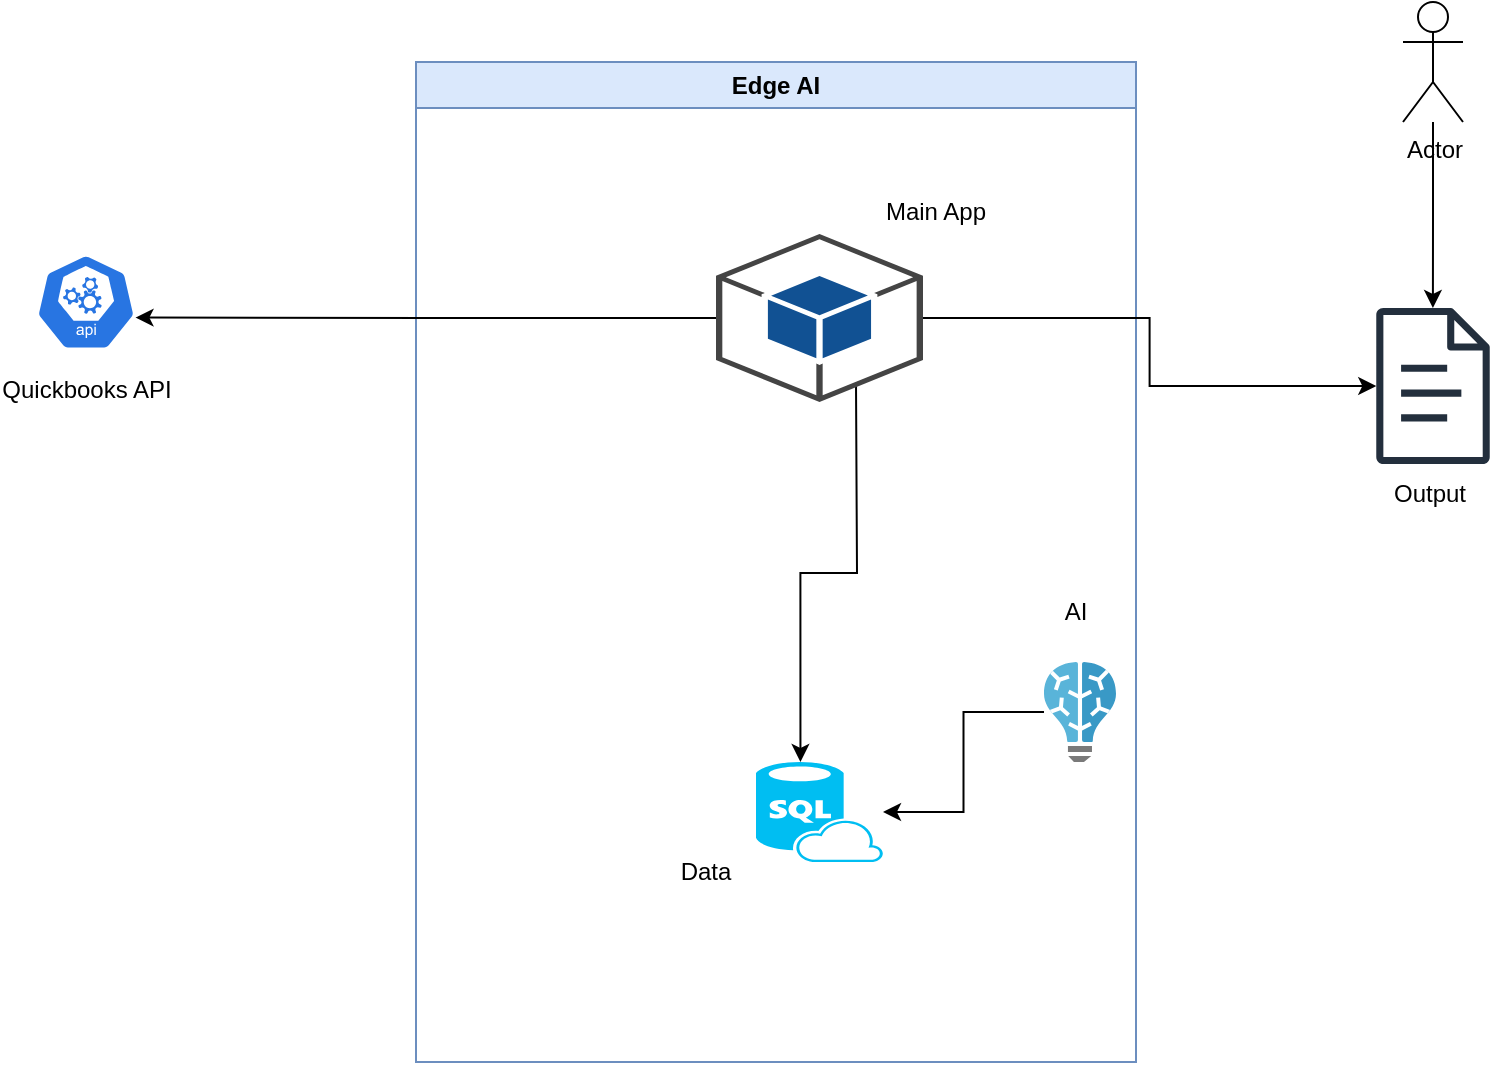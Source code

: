 <mxfile version="22.1.9" type="github">
  <diagram name="Page-1" id="aKkkLzMY0BgT35kmP0Dj">
    <mxGraphModel dx="1434" dy="760" grid="1" gridSize="10" guides="1" tooltips="1" connect="1" arrows="1" fold="1" page="1" pageScale="1" pageWidth="850" pageHeight="1100" math="0" shadow="0">
      <root>
        <mxCell id="0" />
        <mxCell id="1" parent="0" />
        <mxCell id="29shwmDahnXRfhhSZASJ-1" value="Edge AI" style="swimlane;whiteSpace=wrap;html=1;fillColor=#dae8fc;strokeColor=#6c8ebf;" vertex="1" parent="1">
          <mxGeometry x="260" y="120" width="360" height="500" as="geometry" />
        </mxCell>
        <mxCell id="uV8B0szw7RIuDaI73JBP-1" value="" style="verticalLabelPosition=bottom;html=1;verticalAlign=top;align=center;strokeColor=none;fillColor=#00BEF2;shape=mxgraph.azure.sql_database_sql_azure;" parent="29shwmDahnXRfhhSZASJ-1" vertex="1">
          <mxGeometry x="170" y="350" width="63.5" height="50" as="geometry" />
        </mxCell>
        <mxCell id="29shwmDahnXRfhhSZASJ-10" value="" style="endArrow=classic;html=1;rounded=0;edgeStyle=orthogonalEdgeStyle;entryX=0.35;entryY=0;entryDx=0;entryDy=0;entryPerimeter=0;" edge="1" parent="29shwmDahnXRfhhSZASJ-1" target="uV8B0szw7RIuDaI73JBP-1">
          <mxGeometry width="50" height="50" relative="1" as="geometry">
            <mxPoint x="220" y="160" as="sourcePoint" />
            <mxPoint x="270" y="110" as="targetPoint" />
          </mxGeometry>
        </mxCell>
        <mxCell id="29shwmDahnXRfhhSZASJ-12" value="" style="edgeStyle=orthogonalEdgeStyle;rounded=0;orthogonalLoop=1;jettySize=auto;html=1;" edge="1" parent="29shwmDahnXRfhhSZASJ-1" source="29shwmDahnXRfhhSZASJ-11" target="uV8B0szw7RIuDaI73JBP-1">
          <mxGeometry relative="1" as="geometry" />
        </mxCell>
        <mxCell id="29shwmDahnXRfhhSZASJ-11" value="" style="image;sketch=0;aspect=fixed;html=1;points=[];align=center;fontSize=12;image=img/lib/mscae/Batch_AI.svg;" vertex="1" parent="29shwmDahnXRfhhSZASJ-1">
          <mxGeometry x="314" y="300" width="36" height="50" as="geometry" />
        </mxCell>
        <mxCell id="29shwmDahnXRfhhSZASJ-18" value="Main App" style="text;html=1;strokeColor=none;fillColor=none;align=center;verticalAlign=middle;whiteSpace=wrap;rounded=0;" vertex="1" parent="29shwmDahnXRfhhSZASJ-1">
          <mxGeometry x="230" y="60" width="60" height="30" as="geometry" />
        </mxCell>
        <mxCell id="29shwmDahnXRfhhSZASJ-19" value="AI" style="text;html=1;strokeColor=none;fillColor=none;align=center;verticalAlign=middle;whiteSpace=wrap;rounded=0;" vertex="1" parent="29shwmDahnXRfhhSZASJ-1">
          <mxGeometry x="300" y="260" width="60" height="30" as="geometry" />
        </mxCell>
        <mxCell id="uV8B0szw7RIuDaI73JBP-2" value="" style="outlineConnect=0;dashed=0;verticalLabelPosition=bottom;verticalAlign=top;align=center;html=1;shape=mxgraph.aws3.android;fillColor=#115193;gradientColor=none;" parent="29shwmDahnXRfhhSZASJ-1" vertex="1">
          <mxGeometry x="150" y="86" width="103.5" height="84" as="geometry" />
        </mxCell>
        <mxCell id="29shwmDahnXRfhhSZASJ-21" value="Data" style="text;html=1;strokeColor=none;fillColor=none;align=center;verticalAlign=middle;whiteSpace=wrap;rounded=0;" vertex="1" parent="29shwmDahnXRfhhSZASJ-1">
          <mxGeometry x="115" y="390" width="60" height="30" as="geometry" />
        </mxCell>
        <mxCell id="29shwmDahnXRfhhSZASJ-6" value="Quickbooks API" style="sketch=0;html=1;dashed=0;whitespace=wrap;fillColor=#2875E2;strokeColor=#ffffff;points=[[0.005,0.63,0],[0.1,0.2,0],[0.9,0.2,0],[0.5,0,0],[0.995,0.63,0],[0.72,0.99,0],[0.5,1,0],[0.28,0.99,0]];verticalLabelPosition=bottom;align=center;verticalAlign=top;shape=mxgraph.kubernetes.icon;prIcon=api" vertex="1" parent="1">
          <mxGeometry x="70" y="210" width="50" height="60" as="geometry" />
        </mxCell>
        <mxCell id="29shwmDahnXRfhhSZASJ-13" value="" style="sketch=0;outlineConnect=0;fontColor=#232F3E;gradientColor=none;fillColor=#232F3D;strokeColor=none;dashed=0;verticalLabelPosition=bottom;verticalAlign=top;align=center;html=1;fontSize=12;fontStyle=0;aspect=fixed;pointerEvents=1;shape=mxgraph.aws4.document;" vertex="1" parent="1">
          <mxGeometry x="740" y="243" width="57" height="78" as="geometry" />
        </mxCell>
        <mxCell id="29shwmDahnXRfhhSZASJ-14" value="" style="edgeStyle=orthogonalEdgeStyle;rounded=0;orthogonalLoop=1;jettySize=auto;html=1;" edge="1" parent="1" source="uV8B0szw7RIuDaI73JBP-2" target="29shwmDahnXRfhhSZASJ-13">
          <mxGeometry relative="1" as="geometry" />
        </mxCell>
        <mxCell id="29shwmDahnXRfhhSZASJ-16" value="" style="edgeStyle=orthogonalEdgeStyle;rounded=0;orthogonalLoop=1;jettySize=auto;html=1;" edge="1" parent="1" source="29shwmDahnXRfhhSZASJ-15" target="29shwmDahnXRfhhSZASJ-13">
          <mxGeometry relative="1" as="geometry" />
        </mxCell>
        <mxCell id="29shwmDahnXRfhhSZASJ-15" value="Actor" style="shape=umlActor;verticalLabelPosition=bottom;verticalAlign=top;html=1;outlineConnect=0;" vertex="1" parent="1">
          <mxGeometry x="753.5" y="90" width="30" height="60" as="geometry" />
        </mxCell>
        <mxCell id="29shwmDahnXRfhhSZASJ-17" value="Output" style="text;html=1;strokeColor=none;fillColor=none;align=center;verticalAlign=middle;whiteSpace=wrap;rounded=0;" vertex="1" parent="1">
          <mxGeometry x="737" y="321" width="60" height="30" as="geometry" />
        </mxCell>
        <mxCell id="29shwmDahnXRfhhSZASJ-20" value="" style="endArrow=classic;html=1;rounded=0;edgeStyle=orthogonalEdgeStyle;entryX=0.995;entryY=0.63;entryDx=0;entryDy=0;entryPerimeter=0;exitX=0;exitY=0.5;exitDx=0;exitDy=0;exitPerimeter=0;" edge="1" parent="1" source="uV8B0szw7RIuDaI73JBP-2" target="29shwmDahnXRfhhSZASJ-6">
          <mxGeometry width="50" height="50" relative="1" as="geometry">
            <mxPoint x="190" y="306.75" as="sourcePoint" />
            <mxPoint x="240" y="256.75" as="targetPoint" />
          </mxGeometry>
        </mxCell>
      </root>
    </mxGraphModel>
  </diagram>
</mxfile>
